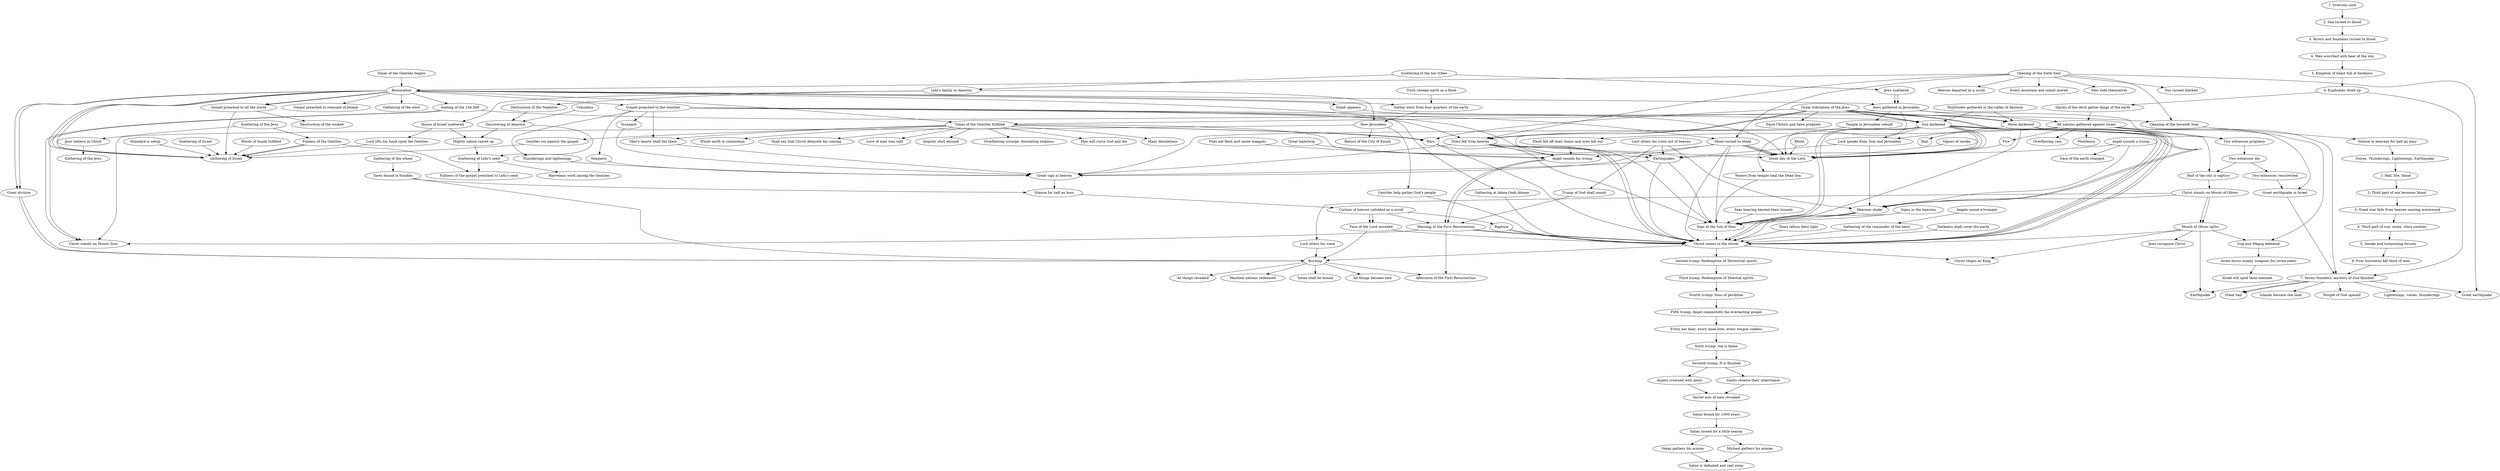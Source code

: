 digraph Signs {
  #     
  ##
  #
  # OT
  #
  ##

  # Isaiah 49:22
  "Standard is setup" -> "Gathering of Israel"

  # Jeremiah 23:3
  "Scattering of Israel" -> "Gathering of Israel"

  # Jeremiah 29:14
  "Jews scattered" -> "Jews gathered in Jerusalem"

  # Ezekiel 38:18-23
  ## Gog and Magog is concurrent with the seventh seal and seven angels pouring destruction
  "All nations gathered against Israel" -> "Hail"
  "All nations gathered against Israel" -> "Great earthquake in Israel"
  "All nations gathered against Israel" -> "Overflowing rain"
  "All nations gathered against Israel" -> "Pestilence"
  "All nations gathered against Israel" -> "Fire"
    
  # Ezekiel 39
  "All nations gathered against Israel" -> "Gog and Magog defeated"
  "Gog and Magog defeated" -> "Israel burns enemy weapons for seven years"
  "Israel burns enemy weapons for seven years" -> "Israel will spoil their enemies"

  # Joel 2:31
  "Sun darkened" -> "Great day of the Lord"
  "Moon turned to blood" -> "Great day of the Lord"

  # Joel 3:14-16
  "Multitudes gathered in the valley of decision" -> "Sun darkened"
  "Multitudes gathered in the valley of decision" -> "Moon darkened"
  "Sun darkened" -> "Lord speaks from Zion and Jerusalem"
  "Moon darkened" -> "Lord speaks from Zion and Jerusalem"
  "Lord speaks from Zion and Jerusalem" -> "Heavens shake"
  "Lord speaks from Zion and Jerusalem" -> "Earthquakes"

  # Zechariah 14
  "All nations gathered against Israel" -> "Half of the city is captive"
  "Half of the city is captive" -> "Christ stands on Mount of Olives"
  "Christ stands on Mount of Olives" -> "Mount of Olives splits"
  "Mount of Olives splits" -> "Christ reigns as King"

  # Zechariah 14:12
  "All nations gathered against Israel" -> "Flesh fall off their bones and eyes fall out"
  
  # Zechariah 14:5
  "Mount of Olives splits" -> "Christ comes in the clouds"

  # Malachi 4:5
  "Elijah appears" -> "Great day of the Lord"

  ##
  #
  # NT
  #
  ##

  # Matthew 24
  # JST Matthew 1
  subgraph matt24 {

    ###
    # JST is quite a bit different than Matthew 24. It excludes some things
    # and has others in a different order. We have Matthew 24 documented here
    # for the sake of comparison but commented out because we believe JST
    # to be more correct.
    ###

    # Matthew 24:5
    # "False Christs" -> "Beginning of sorrows"

    # Matthew 24:6
    # "Wars" -> "Beginning of sorrows"

    # Matthew 24:7
    # "Famine" -> "Beginning of sorrows"
    # "Pestilence" -> "Beginning of sorrows"
    # "Earthquakes" -> "Beginning of sorrows"

    # Matthew 24:8
    # "Beginning of sorrows"

    # Matthew 24:9
    # "Beginning of sorrows" -> "Persecution" # Is that what this means?

    # Matthew 24:11
    # "Beginning of sorrows" -> "False prophets"

    # Matthew 24:14
    # "Beginning of sorrows" -> "Gospel preached to all the world"

    # Matthew 24:21
    # "Persecution" -> "Great tribulation"
    # "False prophets" -> "Great tribulation"
    # "Gospel preached to all the world" -> "Great tribulation"

    # Matthew 24:23-24
    # "Great tribulation" -> "False Christs"
    # "Great tribulation" -> "False prophets"

    # Matthew 24:29
    # "Great tribulation" -> "Sun darkened"
    # "Great tribulation" -> "Moon darkened"
    # "Great tribulation" -> "Stars fall from heaven"
    # "Great tribulation" -> "Heavens shake"

    # Matthew 24:30
    # "Sun darkened" -> "Sign of the Son of Man"
    # "Moon darkened" -> "Sign of the Son of Man"
    # "Stars fall from heaven" -> "Sign of the Son of Man"
    # "Heavens shake" -> "Sign of the Son of Man"
    # "Sign of the Son of Man" -> "Christ comes in the clouds"

    # Matthew 24:31
    # "Christ comes in the clouds" -> "Gathering of the elect"

    # JST M 1:18,22
    "Great tribulation of the Jews" -> "False Christs and false prophets"

    # JST M 1:23
    "Great tribulation of the Jews" -> "Wars"

    # JST M 1:31
    "Gospel preached to all the world" -> "Destruction of the wicked"

    # JST M 1:33
    "Great tribulation of the Jews" -> "Sun darkened"
    "Great tribulation of the Jews" -> "Moon darkened"
    "Great tribulation of the Jews" -> "Stars fall from heaven"
    "Great tribulation of the Jews" -> "Heavens shake"

    # JST M 1:36
    "Sun darkened" -> "Sign of the Son of Man"
    "Moon darkened" -> "Sign of the Son of Man"
    "Stars fall from heaven" -> "Sign of the Son of Man"
    "Heavens shake" -> "Sign of the Son of Man"
    "Sign of the Son of Man" -> "Christ comes in the clouds"

    # JST M 1:37
    "Angels sound a trumpet" -> "Gathering of the remainder of the elect"
    "Gathering of the remainder of the elect" -> "Christ comes in the clouds"
  }

  # Mark 13:24
  "Great tribulation of the Jews" -> "Sun darkened"
  "Great tribulation of the Jews" -> "Moon darkened"
  "Great tribulation of the Jews" -> "Stars fall from heaven"
  "Great tribulation of the Jews" -> "Heavens shake"
  "Sun darkened" -> "Christ comes in the clouds"
  "Moon darkened" -> "Christ comes in the clouds"
  "Stars fall from heaven" -> "Christ comes in the clouds"
  "Heavens shake" -> "Christ comes in the clouds"

  # Luke 21:25-28
  "Signs in the heavens" -> "Christ comes in the clouds"

  # Acts 2:20
  "Sun darkened" -> "Great day of the Lord"
  "Moon turned to blood" -> "Great day of the Lord"

  # Romans 11:25
  "Fulness of the Gentiles" -> "Gathering of Israel"

  # 1 Thessalonians 4:16-17
  "Rapture" -> "Christ comes in the clouds"
  "Morning of the First Resurrection" -> "Christ comes in the clouds"

  # Revelation 6
  subgraph sixthSeal {
  	label="Sixth Seal"
  	
  	# Revelation 6:12-17
  	"Opening of the Sixth Seal" -> "Great earthquake"
  	"Opening of the Sixth Seal" -> "Sun turned blacked"
  	"Opening of the Sixth Seal" -> "Moon turned to blood"
  	"Opening of the Sixth Seal" -> "Stars fall from heaven"
  	"Opening of the Sixth Seal" -> "Heaven departed as a scroll"
  	"Opening of the Sixth Seal" -> "Every mountain and island moved"
  	"Opening of the Sixth Seal" -> "Men hide themselves"
  	
  	# Revelation 7:2
  	# D&C 77:9
  	"Opening of the Sixth Seal" -> "Restoration"
  	
  	# Revelation 7:3-4
  	"Restoration" -> "Sealing of the 144,000"
  }
  
  # Revelation 8
  # Revelation 9
  subgraph seventhSeal {
  	label="Seventh Seal: Seven angels"
  	
  	"Opening of the Sixth Seal" -> "Opening of the Seventh Seal"
  	"Sealing of the 144,000" -> "Opening of the Seventh Seal"
  	
  	# Revelation 8:1
  	"Opening of the Seventh Seal" -> "Silence in heavens for half an hour"
  	
  	# Revelation 8:5
  	"Silence in heavens for half an hour" -> "Voices, Thunderings, Lightenings, Earthquake"
  	
  	# Revelation 8:7
    ## First angel
  	"Voices, Thunderings, Lightenings, Earthquake" -> "1: Hail, fire, blood"
  	
  	# Revelation 8:8
    ## Second angel
  	"1: Hail, fire, blood" -> "2: Third part of sea becomes blood"
  	
  	# Revelation 8:10
    ## Third angel
  	"2: Third part of sea becomes blood" -> "3: Great star falls from heaven causing wormwood"
  	
  	# Revelation 8:12
    ## Fourth angel
  	"3: Great star falls from heaven causing wormwood" -> "4: Third part of sun, moon, stars smitten"
  	
  	# Revelation 9:1-12
    ## Fifth angel
  	"4: Third part of sun, moon, stars smitten" -> "5: Smoke and tormenting locusts"
  	
  	# Revelation 9:13-21
    ## Sixth angel
  	"5: Smoke and tormenting locusts" -> "6: Four horsemen kill third of men"
  	
  	# Revelation 10
    ## Seventh angel
  	"6: Four horsemen kill third of men" -> "7: Seven thunders; mystery of God finished"
  }
  
  # Revelation 11
  subgraph twoWitnesses {
    label="Two witnesses in Jerusalem"
  
    # Revelation 11:2
    ## The Gentiles tread Jerusalem for 42 months which is the length of time
    ## that the witnesses will prophecy for (1260 days). Zechariah and Ezekiel
    ## speak of all nations being gathered against Israel. We know from
    ## Revelation that this is concurrent with the two witnesses.
    "All nations gathered against Israel" -> "Two witnesses prophecy"
    
    # Revelation 11:3; 11:7
    "Two witnesses prophecy" -> "Two witnesses die"
    
    # Revelation 11:11
    "Two witnesses die" -> "Two witnesses resurrected"
    
    # Revelation 11:13
    ## Earthquake destroys tenth of Jerusalem; 7,000 men die
    "Two witnesses resurrected" -> "Great earthquake in Israel"	
    
    # Revelation 11:15
    "Great earthquake in Israel" -> "7: Seven thunders; mystery of God finished"

    # Revelation 11:19
    "7: Seven thunders; mystery of God finished" -> "Temple of God opened"
    "7: Seven thunders; mystery of God finished" -> "Lightenings, voices, thunderings"
    "7: Seven thunders; mystery of God finished" -> "Earthquake"
    "7: Seven thunders; mystery of God finished" -> "Great hail"
  }

  # Revelation 14:1
  "Sealing of the 144,000" -> "Christ stands on Mount Zion"
  
  # Revelation 15-16
  subgraph sevenPlagues {
  	"1. Grievous sore" -> "2. Sea turned to blood"
    "2. Sea turned to blood" -> "3. Rivers and fountains turned to blood" 
    "3. Rivers and fountains turned to blood" -> "4. Men scorched with heat of the sun"
    "4. Men scorched with heat of the sun" -> "5. Kingdom of beast full of darkness"
    "5. Kingdom of beast full of darkness" -> "6: Euphrates dried up"
    "6: Euphrates dried up" -> "7: Seven thunders; mystery of God finished"
  	
  	# Revelation 16:12-16
    "6: Euphrates dried up" -> "Spirits of the devil gather kings of the earth"
    "Spirits of the devil gather kings of the earth" -> "All nations gathered against Israel"
    
    # Revelation 16:16-21
    "All nations gathered against Israel" -> "7: Seven thunders; mystery of God finished"
    "7: Seven thunders; mystery of God finished" -> "Islands become one land"
    "7: Seven thunders; mystery of God finished" -> "Great hail"
    "7: Seven thunders; mystery of God finished" -> "Great earthquake"
  }

  ##
  #
  # BoM
  #
  ##

  # Assumption
  "Lehi's family in America" -> "Destruction of the Nephites" -> "Discovering of America"

  # 1 Nephi 13:12
  "Columbus" -> "Discovering of America"
  
  # 1 Nephi 13:14
  "Discovering of America" -> "Scattering of Lehi's seed"
  
  # 1 Nephi 15:13
  "Fulness of the Gentiles" -> "Fullness of the gospel preached to Lehi's seed"
  
  # 1 Nephi 15:17
  "Scattering of Lehi's seed" -> "Fullness of the gospel preached to Lehi's seed"

  # 1 Nephi 22:3
  "Lehi's family in America" -> "House of Israel scattered"

  # 1 Nephi 22:4
  "Scattering of the ten tribes" -> "Lehi's family in America"

  # 1 Nephi 22:6
  "House of Israel scattered" -> "Lord lifts his hand upon the Gentiles"
  "Lord lifts his hand upon the Gentiles" -> "Gathering of Israel"

  # 1 Nephi 22:7
  "House of Israel scattered" -> "Mighty nation raised up"
  "Mighty nation raised up" -> "Scattering of Lehi's seed"

  # 1 Nephi 22:8
  "Scattering of Lehi's seed" -> "Marvelous work among the Gentiles"

  ## TODO: review the rest of 1 Nephi 22.

  # 2 Nephi 10:6-8
  ## This seems to imply that the Jews would believe in Christ before being
  ## gathered again in Jerusalem, but that's clearly not true. Maybe I'm
  ## confusing the Jews and the House of Israel? The scriptures sometimes
  ## use those interchangeably.
  "Scattering of the Jews" -> "Jews believe in Christ"
  "Jews believe in Christ" -> "Gathering of the Jews"

  # 2 Nephi 30:10
  "Restoration" -> "Great division" -> "Burning"

  # 2 Nephi 30:15-18
  "Burning" -> "All things revealed"

  # 3 Nephi 5:21-26
  "Restoration" -> "Gospel preached to remnant of Joseph"
  "Restoration" -> "Gathering of Israel"

  # 3 Nephi 16:4-5
  "Scattering of the Jews" -> "Fulness of the Gentiles"
  "Fulness of the Gentiles" -> "Gathering of Israel"

  # 3 Nephi 16:7-10
  "Times of the Gentiles fulfilled" -> "Gentiles sin against the gospel"
  "Gentiles sin against the gospel" -> "Gathering of Israel"

  # 3 Nephi 20:11
  "Words of Isaiah fulfilled" -> "Gathering of Israel"

  # 3 Nephi 20:13
  "Restoration" -> "Gathering of Israel"

  # 3 Nephi 20:22
  # 3 Nephi 21:23-25
  # Ether 13:8
  "Lehi's family in America" -> "New Jerusalem" 
  "New Jerusalem" -> "Gentiles help gather God's people" 
  "Gentiles help gather God's people" -> "Christ comes in the clouds"

  ##
  #
  # D&C
  #
  ##

  # D&C 29:13-19
  subgraph dc29 {
    # D&C 29:7
    "Restoration" -> "Gathering of the elect"

    # D&C 29:13
    ## I'm not sure that this is the great earthquake, perhaps just a earthquake
    ## "Angel sounds his trump" -> "Great earthquake"
    "Angel sounds his trump" -> "Morning of the First Resurrection"
    
    # D&C 29:14-19
    "Sun darkened" -> "Angel sounds his trump"
    "Moon turned to blood" -> "Angel sounds his trump"
    "Stars fall from heaven" -> "Angel sounds his trump"
    "Great hailstorm" -> "Angel sounds his trump"
    "Flies eat flesh and cause maggots" -> "Angel sounds his trump"
    "Flesh fall off their bones and eyes fall out" -> "Angel sounds his trump"
  }

  # D&C 33:6
  "Restoration" -> "Gather elect from four quarters of the earth"

  # D&C 34:7-9
  "Sun darkened" -> "Christ comes in the clouds"
  "Moon turned to blood" -> "Christ comes in the clouds"
  "Stars refuse their light" -> "Christ comes in the clouds"
  "Stars fall from heaven" -> "Christ comes in the clouds"

  # D&C 39:11
  "Restoration" -> "Gospel preached to all the world"
  "Gospel preached to all the world" -> "Gathering of Israel"

  # D&C 43:18
  "Lord utters his voice out of heaven" -> "Heavens shake"
  "Lord utters his voice out of heaven" -> "Earthquakes"
  "Lord utters his voice out of heaven" -> "Trump of God shall sound"
  "Trump of God shall sound" -> "Morning of the First Resurrection"

  # D&C 45:24-59
  subgraph dc45 {
  
  	# D&C 45:24-25
  	"Jews scattered" -> "Jews gathered in Jerusalem"
    "Jews gathered in Jerusalem" -> "Times of the Gentiles fulfilled"
  	
  	# D&C 45:26-27
  	"Times of the Gentiles fulfilled" -> "Wars"
  	"Times of the Gentiles fulfilled" -> "Whole earth in commotion"
  	"Times of the Gentiles fulfilled" -> "Men's hearts shall fail them"
  	"Times of the Gentiles fulfilled" -> "Shall say that Christ delayeth his coming"
  	"Times of the Gentiles fulfilled" -> "Love of men wax cold"
  	"Times of the Gentiles fulfilled" -> "Iniquity shall abound"
  	
  	# D&C 45:28-30
  	"Times of the Gentiles begins" -> "Restoration"
    "Restoration" -> "Times of the Gentiles fulfilled"
  	
  	# D&C 45:31-33
  	"Times of the Gentiles fulfilled" -> "Overflowing scourge, desolating sickness"
  	"Times of the Gentiles fulfilled" -> "Men will curse God and die"
  	"Times of the Gentiles fulfilled" -> "Earthquakes"
  	"Times of the Gentiles fulfilled" -> "Many desolations"
  	"Times of the Gentiles fulfilled" -> "Wars"
  	
  	# D&C 45:40-43
  	"Blood" -> "Great day of the Lord"
  	"Fire" -> "Great day of the Lord"
  	"Vapors of smoke" -> "Great day of the Lord"
  	"Sun darkened" -> "Great day of the Lord"
  	"Moon turned to blood" -> "Great day of the Lord"
  	"Stars fall from heaven" -> "Great day of the Lord"
  	"Jews gathered in Jerusalem" -> "Great day of the Lord"
  	
  	# D&C 45:45-46
    ## When it says in verse 46 that "the saints shall come from the four quarters of the earth"
    ## I believe it's speaking of the same saints from verse 45 that will be resurrected.
  	"Angel sounds his trump" -> "Morning of the First Resurrection"
    ## "Morning of the First Resurrection" -> "Arm of the Lord shall fall"

  	# D&C 45:47-48
  	## "Arm of the Lord shall fall" -> "Christ stands on Mount of Olives"
    "Christ stands on Mount of Olives" -> "Mount of Olives splits"
    "Mount of Olives splits" -> "Earthquake"
  	"Christ stands on Mount of Olives" -> "Heavens shake"

    # D&C 45:49-50
  	"Christ stands on Mount of Olives" -> "Lord utters his voice"
    "Lord utters his voice" -> "Burning"
  	
  	# D&C 45:51-53
  	"Mount of Olives splits" -> "Jews recognize Christ"
  	
  	# D&C 45:54
  	"Burning" -> "Heathen nations redeemed"
  	"Burning" -> "Afternoon of the First Resurrection"
  	"Burning" -> "Satan shall be bound"
  }

  # D&C 49:23
  "Angel sounds a trump" -> "Heavens shake"
  "Angel sounds a trump" -> "Earthquakes"
  "Angel sounds a trump" -> "Face of the earth changed"

  # D&C 63:33-34
  "Wars" -> "Christ comes in the clouds"

  # D&C 63:54
  "Restoration" -> "Great division" -> "Burning"

  # D&C 64:23-24
  "Christ comes in the clouds" -> "Burning"

  # D&C 76:63
  "Christ comes in the clouds" -> "Christ reigns as King"

  # D&C 77:15
  "Restoration" -> "Jews gathered in Jerusalem" 
  "Jews gathered in Jerusalem" -> "Two witnesses prophecy"

  # D&C 84:2
  ## Mount Zion is New Jerusalem; it has to be built before Christ can visit
  "New Jerusalem" -> "Christ stands on Mount Zion"

  # D&C 86:7
  "Gathering of the wheat" -> "Tares bound in bundles"
  "Tares bound in bundles" -> "Burning"

  # D&C 88
  subgraph dc88 {

    # D&C 88:87-93
    "Restoration" -> "Gospel preached to the Gentiles"
    "Gospel preached to the Gentiles" -> "Earthquakes" -> "Great sign in heaven"
    "Gospel preached to the Gentiles" -> "Sun darkened" -> "Great sign in heaven"
    "Gospel preached to the Gentiles" -> "Moon turned to blood" -> "Great sign in heaven"
    "Gospel preached to the Gentiles" -> "Stars fall from heaven" -> "Great sign in heaven"
    "Gospel preached to the Gentiles" -> "Thunderings and lightenings" -> "Great sign in heaven"
    "Gospel preached to the Gentiles" -> "Tempests" -> "Great sign in heaven"
    "Gospel preached to the Gentiles" -> "Tsunamis" -> "Great sign in heaven"
    "Gospel preached to the Gentiles" -> "Men's hearts shall fail them" -> "Great sign in heaven"
    
    # D&C 88:94
    "Tares bound in bundles" -> "Silence for half an hour"

    # D&C 88:95-97
    "Great sign in heaven" -> "Silence for half an hour" 
    "Silence for half an hour" -> "Curtain of heaven unfolded as a scroll"
    "Curtain of heaven unfolded as a scroll" -> "Face of the Lord unveiled"
    "Curtain of heaven unfolded as a scroll" -> "Morning of the First Resurrection"
    "Curtain of heaven unfolded as a scroll" -> "Rapture"
    "Face of the Lord unveiled" -> "Christ comes in the clouds"
    "Morning of the First Resurrection" -> "Christ comes in the clouds"
    "Rapture" -> "Christ comes in the clouds"

    # D&C 88:99
    "Christ comes in the clouds" -> "Second trump: Redemption of Terrestrial spirits"

    # D&C 88:100
    "Second trump: Redemption of Terrestrial spirits" -> "Third trump: Redemption of Telestial spirits"

    # D&C 88:102
    "Third trump: Redemption of Telestial spirits" -> "Fourth trump: Sons of perdition"

    # D&C 88:103-104
    "Fourth trump: Sons of perdition" -> "Fifth trump: Angel committeth the everlasting gospel"
    "Fifth trump: Angel committeth the everlasting gospel" -> "Every ear hear; every knee bow; every tongue confess"

    # D&C 88:105
    "Every ear hear; every knee bow; every tongue confess" -> "Sixth trump: she is fallen"

    # D&C 88:106
    "Sixth trump: she is fallen" -> "Seventh trump: It is finished"

    # D&C 88:107
    "Seventh trump: It is finished" -> "Angels crowned with glory"
    "Seventh trump: It is finished" -> "Saints receive their inheritance"

    # D&C 88:108-110
    "Angels crowned with glory" -> "Secret acts of men revealed"
    "Saints receive their inheritance" -> "Secret acts of men revealed"

    # D&C 88:110
    "Secret acts of men revealed" -> "Satan bound for 1000 years"

    # D&C 88:111-115
    "Satan bound for 1000 years" -> "Satan loosed for a little season"
    "Satan loosed for a little season" -> "Satan gathers his armies"
    "Satan loosed for a little season" -> "Michael gathers his armies"
    "Satan gathers his armies" -> "Satan is defeated and cast away"
    "Michael gathers his armies" -> "Satan is defeated and cast away"
  }

  # D&C 101:23-25
  "Curtain of heaven unfolded as a scroll" -> "Face of the Lord unveiled"
  "Face of the Lord unveiled" -> "Burning"
  "Burning" -> "All things become new"

  # D&C 116
  "Restoration" -> "Gathering at Adam-Ondi-Ahman"

  # D&C 133:7-8
  "Restoration" -> "Gathering of Israel"

  # D&C 133:18
  "Sealing of the 144,000" -> "Christ stands on Mount Zion"

  # D&C 133:23-24
  "Islands become one land"

  # D&C 133:56
  "Morning of the First Resurrection" -> "Christ stands on Mount Zion"

  ##
  #
  # PoGP
  #
  ##

  # Moses 7:60-61
  "Sun darkened" -> "Christ comes in the clouds"
  "Moon darkened" -> "Christ comes in the clouds"
  "Heavens shake" -> "Christ comes in the clouds"
  "Darkness shall cover the earth" -> "Christ comes in the clouds"
  "Earthquakes" -> "Christ comes in the clouds"

  # Moses 7:62
  "Truth sweeps earth as a flood" -> "Gather elect from four quarters of the earth"
  "Gather elect from four quarters of the earth" -> "New Jerusalem"

  # Moses 7:63-64
  "New Jerusalem" -> "Return of the City of Enoch"

  ##
  #
  # Other
  #
  ##

  # Teachings of the Prophet Joseph Smith; p286-287
  "Jews gathered in Jerusalem" -> "Temple in Jerusalem rebuilt"
  "Temple in Jerusalem rebuilt" -> "Waters from temple heal the Dead Sea"
  "Waters from temple heal the Dead Sea" -> "Sign of the Son of Man"
  "Wars" -> "Sign of the Son of Man"
  "Signs in the heavens" -> "Sign of the Son of Man"
  "Sun darkened" -> "Sign of the Son of Man"
  "Moon turned to blood" -> "Sign of the Son of Man"
  "Earthquakes" -> "Sign of the Son of Man"
  "Seas heaving beyond their bounds" -> "Sign of the Son of Man"

  # https://www.lds.org/manual/old-testament-student-manual-kings-malachi/enrichment-i?lang=eng
  "Two witnesses die" -> "Half of the city is captive"
  "Mount of Olives splits" -> "Gog and Magog defeated"

  ##
  #
  # Assumptions
  #
  ##

  # Assumption
  ## Israel was scattered before the Jews were scattered
  "Scattering of the ten tribes" -> "Jews scattered"

  # Assumption
  ## All nations cannot gather against Israel until Israel is gathered itself,
  ## and that gather has already occurred in Jerusalem (as prophecied).
  "Jews gathered in Jerusalem" -> "All nations gathered against Israel"

  # Assumption
  ## The gospel cannot be preached to all the world until it has been restored
  ## and a people have been established to do the preaching.
  "Restoration" -> "Gospel preached to all the world"

  # Assumption
  "Gathering at Adam-Ondi-Ahman" -> "Christ comes in the clouds"

  # Assumption
  "Morning of the First Resurrection" -> "Afternoon of the First Resurrection"

  # Assumption
  "Discovering of America" -> "Mighty nation raised up"

  # Assumption
  "Restoration" -> "Elijah appears"
}